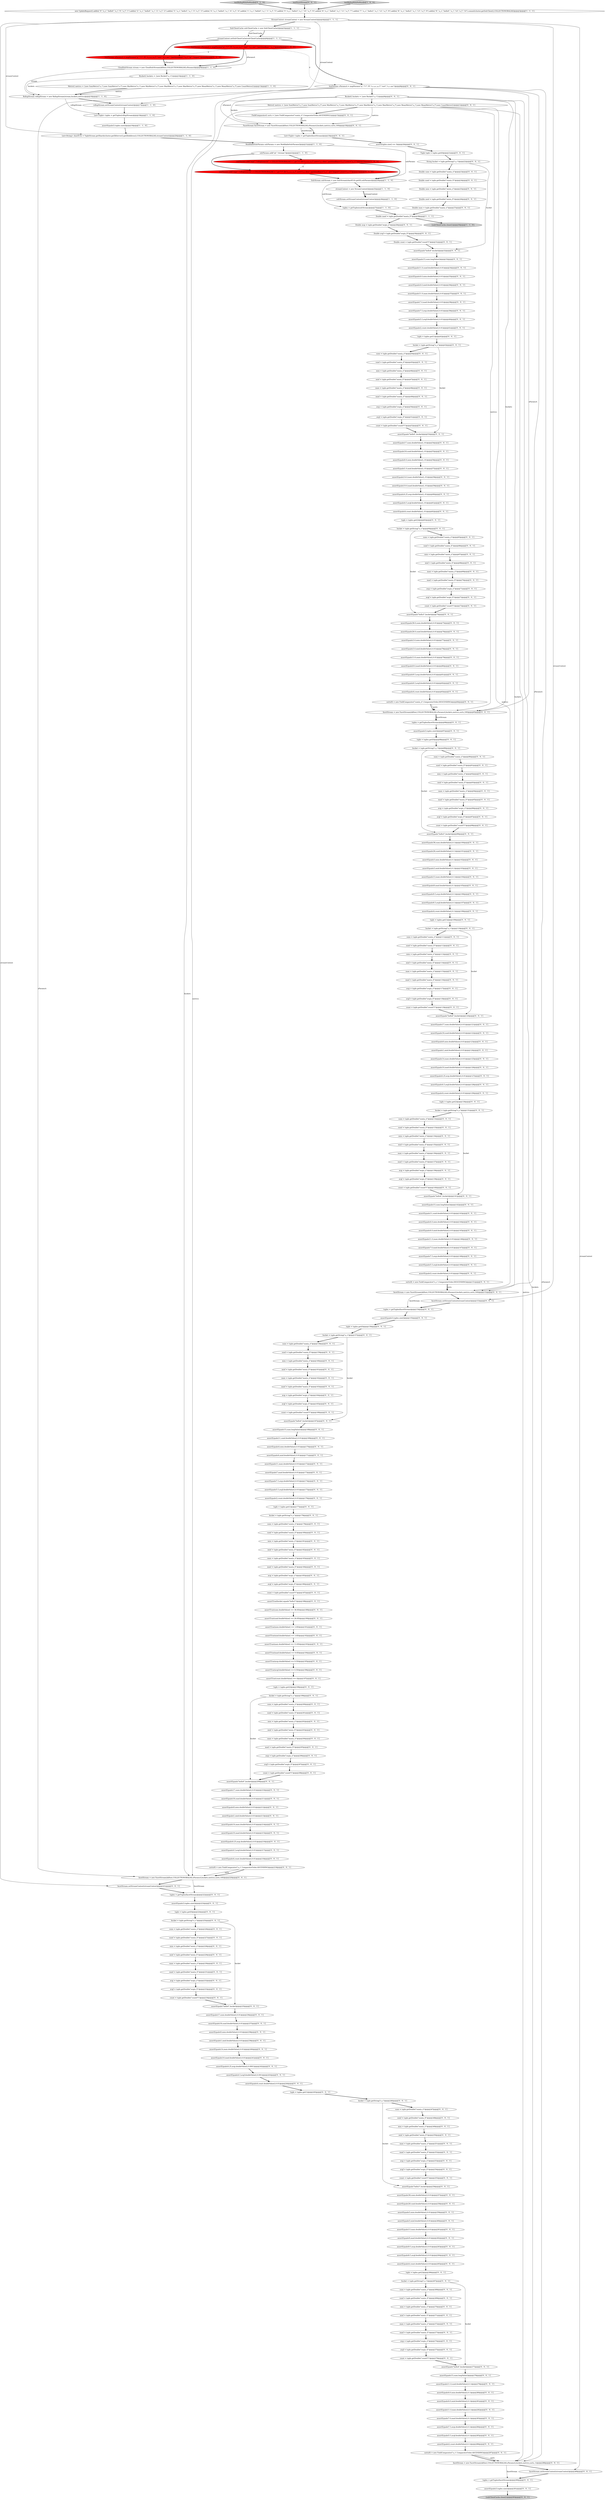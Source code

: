 digraph {
283 [style = filled, label = "maxf = tuple.getDouble(\"max(a_f)\")@@@231@@@['0', '0', '1']", fillcolor = white, shape = ellipse image = "AAA0AAABBB3BBB"];
133 [style = filled, label = "assertEquals(17,sumi.doubleValue(),0.01)@@@236@@@['0', '0', '1']", fillcolor = white, shape = ellipse image = "AAA0AAABBB3BBB"];
119 [style = filled, label = "Double sumi = tuple.getDouble(\"sum(a_i)\")@@@23@@@['0', '0', '1']", fillcolor = white, shape = ellipse image = "AAA0AAABBB3BBB"];
289 [style = filled, label = "assertEquals(\"hello4\",bucket)@@@32@@@['0', '0', '1']", fillcolor = white, shape = ellipse image = "AAA0AAABBB3BBB"];
55 [style = filled, label = "assertEquals(9.5,avgi.doubleValue(),0.01)@@@263@@@['0', '0', '1']", fillcolor = white, shape = ellipse image = "AAA0AAABBB3BBB"];
172 [style = filled, label = "maxi = tuple.getDouble(\"max(a_i)\")@@@272@@@['0', '0', '1']", fillcolor = white, shape = ellipse image = "AAA0AAABBB3BBB"];
230 [style = filled, label = "assertTrue(minf.doubleValue() == 3.0D)@@@192@@@['0', '0', '1']", fillcolor = white, shape = ellipse image = "AAA0AAABBB3BBB"];
263 [style = filled, label = "assertTrue(mini.doubleValue() == 3.0D)@@@191@@@['0', '0', '1']", fillcolor = white, shape = ellipse image = "AAA0AAABBB3BBB"];
44 [style = filled, label = "assertEquals(17,sumi.doubleValue(),.01)@@@54@@@['0', '0', '1']", fillcolor = white, shape = ellipse image = "AAA0AAABBB3BBB"];
137 [style = filled, label = "Bucket(( buckets = {new Bucket(\"a_s\")}@@@9@@@['0', '0', '1']", fillcolor = white, shape = ellipse image = "AAA0AAABBB3BBB"];
140 [style = filled, label = "assertEquals(4,count.doubleValue(),0.01)@@@218@@@['0', '0', '1']", fillcolor = white, shape = ellipse image = "AAA0AAABBB3BBB"];
178 [style = filled, label = "mini = tuple.getDouble(\"min(a_i)\")@@@67@@@['0', '0', '1']", fillcolor = white, shape = ellipse image = "AAA0AAABBB3BBB"];
135 [style = filled, label = "assertEquals(9.0,maxf.doubleValue(),0.01)@@@80@@@['0', '0', '1']", fillcolor = white, shape = ellipse image = "AAA0AAABBB3BBB"];
242 [style = filled, label = "count = tuple.getDouble(\"count(*)\")@@@98@@@['0', '0', '1']", fillcolor = white, shape = ellipse image = "AAA0AAABBB3BBB"];
86 [style = filled, label = "assertEquals(3,minf.doubleValue(),0.01)@@@260@@@['0', '0', '1']", fillcolor = white, shape = ellipse image = "AAA0AAABBB3BBB"];
194 [style = filled, label = "assertEquals(4.25,avgi.doubleValue(),0.01)@@@127@@@['0', '0', '1']", fillcolor = white, shape = ellipse image = "AAA0AAABBB3BBB"];
118 [style = filled, label = "assertEquals(\"hello4\",bucket)@@@277@@@['0', '0', '1']", fillcolor = white, shape = ellipse image = "AAA0AAABBB3BBB"];
215 [style = filled, label = "avgf = tuple.getDouble(\"avg(a_f)\")@@@254@@@['0', '0', '1']", fillcolor = white, shape = ellipse image = "AAA0AAABBB3BBB"];
167 [style = filled, label = "assertEquals(4.25,avgi.doubleValue(),0.01)@@@216@@@['0', '0', '1']", fillcolor = white, shape = ellipse image = "AAA0AAABBB3BBB"];
271 [style = filled, label = "maxf = tuple.getDouble(\"max(a_f)\")@@@184@@@['0', '0', '1']", fillcolor = white, shape = ellipse image = "AAA0AAABBB3BBB"];
282 [style = filled, label = "mini = tuple.getDouble(\"min(a_i)\")@@@202@@@['0', '0', '1']", fillcolor = white, shape = ellipse image = "AAA0AAABBB3BBB"];
295 [style = filled, label = "assertEquals(\"hello3\",bucket)@@@99@@@['0', '0', '1']", fillcolor = white, shape = ellipse image = "AAA0AAABBB3BBB"];
207 [style = filled, label = "tuple = tuples.get(1)@@@245@@@['0', '0', '1']", fillcolor = white, shape = ellipse image = "AAA0AAABBB3BBB"];
264 [style = filled, label = "sumi = tuple.getDouble(\"sum(a_i)\")@@@200@@@['0', '0', '1']", fillcolor = white, shape = ellipse image = "AAA0AAABBB3BBB"];
159 [style = filled, label = "assertEquals(3,tuples.size())@@@291@@@['0', '0', '1']", fillcolor = white, shape = ellipse image = "AAA0AAABBB3BBB"];
190 [style = filled, label = "facetStream.setStreamContext(streamContext)@@@153@@@['0', '0', '1']", fillcolor = white, shape = ellipse image = "AAA0AAABBB3BBB"];
102 [style = filled, label = "assertEquals(4.25,avgi.doubleValue(),0.0001)@@@242@@@['0', '0', '1']", fillcolor = white, shape = ellipse image = "AAA0AAABBB3BBB"];
192 [style = filled, label = "sumi = tuple.getDouble(\"sum(a_i)\")@@@65@@@['0', '0', '1']", fillcolor = white, shape = ellipse image = "AAA0AAABBB3BBB"];
11 [style = filled, label = "solrParams.add(\"qt\",\"/stream\")@@@22@@@['1', '1', '0']", fillcolor = white, shape = ellipse image = "AAA0AAABBB1BBB"];
240 [style = filled, label = "sumi = tuple.getDouble(\"sum(a_i)\")@@@44@@@['0', '0', '1']", fillcolor = white, shape = ellipse image = "AAA0AAABBB3BBB"];
80 [style = filled, label = "mini = tuple.getDouble(\"min(a_i)\")@@@113@@@['0', '0', '1']", fillcolor = white, shape = ellipse image = "AAA0AAABBB3BBB"];
124 [style = filled, label = "assertEquals(3,tuples.size())@@@155@@@['0', '0', '1']", fillcolor = white, shape = ellipse image = "AAA0AAABBB3BBB"];
101 [style = filled, label = "assertEquals(4.5,avgf.doubleValue(),.01)@@@61@@@['0', '0', '1']", fillcolor = white, shape = ellipse image = "AAA0AAABBB3BBB"];
127 [style = filled, label = "assertEquals(4.0,minf.doubleValue(),0.01)@@@36@@@['0', '0', '1']", fillcolor = white, shape = ellipse image = "AAA0AAABBB3BBB"];
231 [style = filled, label = "maxi = tuple.getDouble(\"max(a_i)\")@@@69@@@['0', '0', '1']", fillcolor = white, shape = ellipse image = "AAA0AAABBB3BBB"];
13 [style = filled, label = "RollupStream rollupStream = new RollupStream(stream,buckets,metrics)@@@16@@@['1', '1', '0']", fillcolor = white, shape = ellipse image = "AAA0AAABBB1BBB"];
32 [style = filled, label = "assertEquals(4,count.doubleValue(),0.01)@@@244@@@['0', '0', '1']", fillcolor = white, shape = ellipse image = "AAA0AAABBB3BBB"];
84 [style = filled, label = "assertEquals(4.0,minf.doubleValue(),0.1)@@@281@@@['0', '0', '1']", fillcolor = white, shape = ellipse image = "AAA0AAABBB3BBB"];
237 [style = filled, label = "count = tuple.getDouble(\"count(*)\")@@@73@@@['0', '0', '1']", fillcolor = white, shape = ellipse image = "AAA0AAABBB3BBB"];
16 [style = filled, label = "new UpdateRequest().add(id,\"0\",\"a_s\",\"hello0\",\"a_i\",\"0\",\"a_f\",\"1\").add(id,\"2\",\"a_s\",\"hello0\",\"a_i\",\"2\",\"a_f\",\"2\").add(id,\"3\",\"a_s\",\"hello3\",\"a_i\",\"3\",\"a_f\",\"3\").add(id,\"4\",\"a_s\",\"hello4\",\"a_i\",\"4\",\"a_f\",\"4\").add(id,\"1\",\"a_s\",\"hello0\",\"a_i\",\"1\",\"a_f\",\"5\").add(id,\"5\",\"a_s\",\"hello3\",\"a_i\",\"10\",\"a_f\",\"6\").add(id,\"6\",\"a_s\",\"hello4\",\"a_i\",\"11\",\"a_f\",\"7\").add(id,\"7\",\"a_s\",\"hello3\",\"a_i\",\"12\",\"a_f\",\"8\").add(id,\"8\",\"a_s\",\"hello3\",\"a_i\",\"13\",\"a_f\",\"9\").add(id,\"9\",\"a_s\",\"hello0\",\"a_i\",\"14\",\"a_f\",\"10\").commit(cluster.getSolrClient(),COLLECTIONORALIAS)@@@3@@@['1', '1', '1']", fillcolor = white, shape = ellipse image = "AAA0AAABBB1BBB"];
141 [style = filled, label = "assertEquals(14,maxi.doubleValue(),0.01)@@@240@@@['0', '0', '1']", fillcolor = white, shape = ellipse image = "AAA0AAABBB3BBB"];
206 [style = filled, label = "tuple = tuples.get(2)@@@63@@@['0', '0', '1']", fillcolor = white, shape = ellipse image = "AAA0AAABBB3BBB"];
234 [style = filled, label = "assertEquals(17,sumi.doubleValue(),0.01)@@@121@@@['0', '0', '1']", fillcolor = white, shape = ellipse image = "AAA0AAABBB3BBB"];
273 [style = filled, label = "assertEquals(1.0,minf.doubleValue(),.01)@@@57@@@['0', '0', '1']", fillcolor = white, shape = ellipse image = "AAA0AAABBB3BBB"];
299 [style = filled, label = "assertEquals(11.0,sumf.doubleValue(),0.01)@@@34@@@['0', '0', '1']", fillcolor = white, shape = ellipse image = "AAA0AAABBB3BBB"];
38 [style = filled, label = "avgi = tuple.getDouble(\"avg(a_i)\")@@@138@@@['0', '0', '1']", fillcolor = white, shape = ellipse image = "AAA0AAABBB3BBB"];
156 [style = filled, label = "assertEquals(4.5,avgf.doubleValue(),0.001)@@@243@@@['0', '0', '1']", fillcolor = white, shape = ellipse image = "AAA0AAABBB3BBB"];
219 [style = filled, label = "bucket = tuple.getString(\"a_s\")@@@131@@@['0', '0', '1']", fillcolor = white, shape = ellipse image = "AAA0AAABBB3BBB"];
201 [style = filled, label = "sumf = tuple.getDouble(\"sum(a_f)\")@@@133@@@['0', '0', '1']", fillcolor = white, shape = ellipse image = "AAA0AAABBB3BBB"];
191 [style = filled, label = "tuple = tuples.get(1)@@@177@@@['0', '0', '1']", fillcolor = white, shape = ellipse image = "AAA0AAABBB3BBB"];
200 [style = filled, label = "maxf = tuple.getDouble(\"max(a_f)\")@@@273@@@['0', '0', '1']", fillcolor = white, shape = ellipse image = "AAA0AAABBB3BBB"];
274 [style = filled, label = "sumi = tuple.getDouble(\"sum(a_i)\")@@@226@@@['0', '0', '1']", fillcolor = white, shape = ellipse image = "AAA0AAABBB3BBB"];
293 [style = filled, label = "facetStream = new FacetStream(zkHost,COLLECTIONORALIAS,sParamsA,buckets,metrics,sorts,-1)@@@288@@@['0', '0', '1']", fillcolor = white, shape = ellipse image = "AAA0AAABBB3BBB"];
72 [style = filled, label = "avgf = tuple.getDouble(\"avg(a_f)\")@@@165@@@['0', '0', '1']", fillcolor = white, shape = ellipse image = "AAA0AAABBB3BBB"];
144 [style = filled, label = "assertEquals(38,sumi.doubleValue(),0.01)@@@257@@@['0', '0', '1']", fillcolor = white, shape = ellipse image = "AAA0AAABBB3BBB"];
148 [style = filled, label = "assertEquals(4,mini.doubleValue(),0.01)@@@170@@@['0', '0', '1']", fillcolor = white, shape = ellipse image = "AAA0AAABBB3BBB"];
193 [style = filled, label = "mini = tuple.getDouble(\"min(a_i)\")@@@134@@@['0', '0', '1']", fillcolor = white, shape = ellipse image = "AAA0AAABBB3BBB"];
173 [style = filled, label = "assertEquals(11.0,maxi.doubleValue(),0.01)@@@37@@@['0', '0', '1']", fillcolor = white, shape = ellipse image = "AAA0AAABBB3BBB"];
64 [style = filled, label = "facetStream = new FacetStream(zkHost,COLLECTIONORALIAS,sParamsA,buckets,metrics,sorts,100)@@@152@@@['0', '0', '1']", fillcolor = white, shape = ellipse image = "AAA0AAABBB3BBB"];
85 [style = filled, label = "assertEquals(14,maxi.doubleValue(),0.01)@@@125@@@['0', '0', '1']", fillcolor = white, shape = ellipse image = "AAA0AAABBB3BBB"];
49 [style = filled, label = "Metric(( metrics = {new SumMetric(\"a_i\"),new SumMetric(\"a_f\"),new MinMetric(\"a_i\"),new MinMetric(\"a_f\"),new MaxMetric(\"a_i\"),new MaxMetric(\"a_f\"),new MeanMetric(\"a_i\"),new MeanMetric(\"a_f\"),new CountMetric()}@@@12@@@['0', '0', '1']", fillcolor = white, shape = ellipse image = "AAA0AAABBB3BBB"];
63 [style = filled, label = "assertEquals(15,sumi.longValue())@@@33@@@['0', '0', '1']", fillcolor = white, shape = ellipse image = "AAA0AAABBB3BBB"];
132 [style = filled, label = "assertEquals(4.5,avgf.doubleValue(),0.01)@@@217@@@['0', '0', '1']", fillcolor = white, shape = ellipse image = "AAA0AAABBB3BBB"];
170 [style = filled, label = "assertEquals(\"hello4\",bucket)@@@141@@@['0', '0', '1']", fillcolor = white, shape = ellipse image = "AAA0AAABBB3BBB"];
214 [style = filled, label = "assertEquals(9.5,avgi.doubleValue(),0.01)@@@81@@@['0', '0', '1']", fillcolor = white, shape = ellipse image = "AAA0AAABBB3BBB"];
45 [style = filled, label = "assertEquals(7.5,avgi.doubleValue(),0.01)@@@174@@@['0', '0', '1']", fillcolor = white, shape = ellipse image = "AAA0AAABBB3BBB"];
262 [style = filled, label = "tuple = tuples.get(0)@@@156@@@['0', '0', '1']", fillcolor = white, shape = ellipse image = "AAA0AAABBB3BBB"];
239 [style = filled, label = "sumf = tuple.getDouble(\"sum(a_f)\")@@@66@@@['0', '0', '1']", fillcolor = white, shape = ellipse image = "AAA0AAABBB3BBB"];
188 [style = filled, label = "assertEquals(4,count.doubleValue(),0.01)@@@129@@@['0', '0', '1']", fillcolor = white, shape = ellipse image = "AAA0AAABBB3BBB"];
294 [style = filled, label = "avgf = tuple.getDouble(\"avg(a_f)\")@@@97@@@['0', '0', '1']", fillcolor = white, shape = ellipse image = "AAA0AAABBB3BBB"];
155 [style = filled, label = "bucket = tuple.getString(\"a_s\")@@@110@@@['0', '0', '1']", fillcolor = white, shape = ellipse image = "AAA0AAABBB3BBB"];
209 [style = filled, label = "assertEquals(5.5,avgf.doubleValue(),0.1)@@@285@@@['0', '0', '1']", fillcolor = white, shape = ellipse image = "AAA0AAABBB3BBB"];
60 [style = filled, label = "assertEquals(10,maxf.doubleValue(),0.01)@@@126@@@['0', '0', '1']", fillcolor = white, shape = ellipse image = "AAA0AAABBB3BBB"];
25 [style = filled, label = "testRollupWithNoParallel['0', '1', '0']", fillcolor = lightgray, shape = diamond image = "AAA0AAABBB2BBB"];
111 [style = filled, label = "assertEquals(3.0,mini.doubleValue(),0.01)@@@77@@@['0', '0', '1']", fillcolor = white, shape = ellipse image = "AAA0AAABBB3BBB"];
116 [style = filled, label = "facetStream = new FacetStream(zkHost,COLLECTIONORALIAS,sParamsA,buckets,metrics,sorts,100)@@@85@@@['0', '0', '1']", fillcolor = white, shape = ellipse image = "AAA0AAABBB3BBB"];
256 [style = filled, label = "minf = tuple.getDouble(\"min(a_f)\")@@@229@@@['0', '0', '1']", fillcolor = white, shape = ellipse image = "AAA0AAABBB3BBB"];
28 [style = filled, label = "minf = tuple.getDouble(\"min(a_f)\")@@@203@@@['0', '0', '1']", fillcolor = white, shape = ellipse image = "AAA0AAABBB3BBB"];
158 [style = filled, label = "tuple = tuples.get(1)@@@109@@@['0', '0', '1']", fillcolor = white, shape = ellipse image = "AAA0AAABBB3BBB"];
109 [style = filled, label = "mini = tuple.getDouble(\"min(a_i)\")@@@160@@@['0', '0', '1']", fillcolor = white, shape = ellipse image = "AAA0AAABBB3BBB"];
107 [style = filled, label = "assertEquals(26.0,sumf.doubleValue(),0.01)@@@76@@@['0', '0', '1']", fillcolor = white, shape = ellipse image = "AAA0AAABBB3BBB"];
151 [style = filled, label = "assertEquals(17,sumi.doubleValue(),0.01)@@@210@@@['0', '0', '1']", fillcolor = white, shape = ellipse image = "AAA0AAABBB3BBB"];
24 [style = filled, label = "solrParams.add(\"expr\",\"rollup(search(\" + COLLECTIONORALIAS + \",q=\"*:*\",fl=\"a_s,a_i,a_f\",sort=\"a_s desc\",partitionKeys=\"a_s\", qt=\"/export\"),over=\"a_s\")\")@@@23@@@['0', '1', '0']", fillcolor = red, shape = ellipse image = "AAA1AAABBB2BBB"];
184 [style = filled, label = "sumf = tuple.getDouble(\"sum(a_f)\")@@@91@@@['0', '0', '1']", fillcolor = white, shape = ellipse image = "AAA0AAABBB3BBB"];
249 [style = filled, label = "maxf = tuple.getDouble(\"max(a_f)\")@@@205@@@['0', '0', '1']", fillcolor = white, shape = ellipse image = "AAA0AAABBB3BBB"];
136 [style = filled, label = "mini = tuple.getDouble(\"min(a_i)\")@@@92@@@['0', '0', '1']", fillcolor = white, shape = ellipse image = "AAA0AAABBB3BBB"];
218 [style = filled, label = "bucket = tuple.getString(\"a_s\")@@@64@@@['0', '0', '1']", fillcolor = white, shape = ellipse image = "AAA0AAABBB3BBB"];
15 [style = filled, label = "List<Tuple> tuples = getTuples(rollupStream)@@@18@@@['1', '1', '0']", fillcolor = white, shape = ellipse image = "AAA0AAABBB1BBB"];
202 [style = filled, label = "sumf = tuple.getDouble(\"sum(a_f)\")@@@45@@@['0', '0', '1']", fillcolor = white, shape = ellipse image = "AAA0AAABBB3BBB"];
139 [style = filled, label = "mini = tuple.getDouble(\"min(a_i)\")@@@181@@@['0', '0', '1']", fillcolor = white, shape = ellipse image = "AAA0AAABBB3BBB"];
130 [style = filled, label = "assertEquals(\"hello0\",bucket)@@@235@@@['0', '0', '1']", fillcolor = white, shape = ellipse image = "AAA0AAABBB3BBB"];
131 [style = filled, label = "maxi = tuple.getDouble(\"max(a_i)\")@@@136@@@['0', '0', '1']", fillcolor = white, shape = ellipse image = "AAA0AAABBB3BBB"];
245 [style = filled, label = "assertEquals(\"hello0\",bucket)@@@209@@@['0', '0', '1']", fillcolor = white, shape = ellipse image = "AAA0AAABBB3BBB"];
29 [style = filled, label = "assertEquals(18,sumf.doubleValue(),0.01)@@@237@@@['0', '0', '1']", fillcolor = white, shape = ellipse image = "AAA0AAABBB3BBB"];
88 [style = filled, label = "assertEquals(13,maxi.doubleValue(),0.01)@@@261@@@['0', '0', '1']", fillcolor = white, shape = ellipse image = "AAA0AAABBB3BBB"];
51 [style = filled, label = "{solrClientCache.close()}@@@293@@@['0', '0', '1']", fillcolor = lightgray, shape = ellipse image = "AAA0AAABBB3BBB"];
68 [style = filled, label = "assertEquals(\"hello3\",bucket)@@@256@@@['0', '0', '1']", fillcolor = white, shape = ellipse image = "AAA0AAABBB3BBB"];
252 [style = filled, label = "assertEquals(18,sumf.doubleValue(),0.01)@@@211@@@['0', '0', '1']", fillcolor = white, shape = ellipse image = "AAA0AAABBB3BBB"];
241 [style = filled, label = "assertEquals(0.0,mini.doubleValue(),.01)@@@56@@@['0', '0', '1']", fillcolor = white, shape = ellipse image = "AAA0AAABBB3BBB"];
129 [style = filled, label = "avgf = tuple.getDouble(\"avg(a_f)\")@@@51@@@['0', '0', '1']", fillcolor = white, shape = ellipse image = "AAA0AAABBB3BBB"];
122 [style = filled, label = "SolrParams sParamsA = mapParams(\"q\",\"*:*\",\"fl\",\"a_s,a_i,a_f\",\"sort\",\"a_s asc\")@@@8@@@['0', '0', '1']", fillcolor = white, shape = ellipse image = "AAA0AAABBB3BBB"];
27 [style = filled, label = "assertEquals(3,minf.doubleValue(),0.1)@@@103@@@['0', '0', '1']", fillcolor = white, shape = ellipse image = "AAA0AAABBB3BBB"];
20 [style = filled, label = "Metric(( metrics = {new SumMetric(\"a_i\"),new SumMetric(\"a_f\"),new MinMetric(\"a_i\"),new MinMetric(\"a_f\"),new MaxMetric(\"a_i\"),new MaxMetric(\"a_f\"),new MeanMetric(\"a_i\"),new MeanMetric(\"a_f\"),new CountMetric()}@@@13@@@['1', '1', '0']", fillcolor = white, shape = ellipse image = "AAA0AAABBB1BBB"];
224 [style = filled, label = "maxi = tuple.getDouble(\"max(a_i)\")@@@115@@@['0', '0', '1']", fillcolor = white, shape = ellipse image = "AAA0AAABBB3BBB"];
53 [style = filled, label = "assertEquals(3,tuples.size())@@@223@@@['0', '0', '1']", fillcolor = white, shape = ellipse image = "AAA0AAABBB3BBB"];
146 [style = filled, label = "avgi = tuple.getDouble(\"avg(a_i)\")@@@96@@@['0', '0', '1']", fillcolor = white, shape = ellipse image = "AAA0AAABBB3BBB"];
121 [style = filled, label = "assertEquals(0,mini.doubleValue(),0.01)@@@123@@@['0', '0', '1']", fillcolor = white, shape = ellipse image = "AAA0AAABBB3BBB"];
272 [style = filled, label = "tuple = tuples.get(2)@@@130@@@['0', '0', '1']", fillcolor = white, shape = ellipse image = "AAA0AAABBB3BBB"];
180 [style = filled, label = "sorts(0( = new FieldComparator(\"sum(a_i)\",ComparatorOrder.DESCENDING)@@@84@@@['0', '0', '1']", fillcolor = white, shape = ellipse image = "AAA0AAABBB3BBB"];
163 [style = filled, label = "facetStream.setStreamContext(streamContext)@@@221@@@['0', '0', '1']", fillcolor = white, shape = ellipse image = "AAA0AAABBB3BBB"];
246 [style = filled, label = "assertEquals(7.5,avgi.doubleValue(),0.01)@@@39@@@['0', '0', '1']", fillcolor = white, shape = ellipse image = "AAA0AAABBB3BBB"];
93 [style = filled, label = "avgi = tuple.getDouble(\"avg(a_i)\")@@@164@@@['0', '0', '1']", fillcolor = white, shape = ellipse image = "AAA0AAABBB3BBB"];
82 [style = filled, label = "tuple = tuples.get(0)@@@224@@@['0', '0', '1']", fillcolor = white, shape = ellipse image = "AAA0AAABBB3BBB"];
98 [style = filled, label = "assertEquals(\"hello0\",bucket)@@@53@@@['0', '0', '1']", fillcolor = white, shape = ellipse image = "AAA0AAABBB3BBB"];
265 [style = filled, label = "sumf = tuple.getDouble(\"sum(a_f)\")@@@201@@@['0', '0', '1']", fillcolor = white, shape = ellipse image = "AAA0AAABBB3BBB"];
216 [style = filled, label = "assertTrue(sumf.doubleValue() == 26.0D)@@@190@@@['0', '0', '1']", fillcolor = white, shape = ellipse image = "AAA0AAABBB3BBB"];
104 [style = filled, label = "avgi = tuple.getDouble(\"avg(a_i)\")@@@206@@@['0', '0', '1']", fillcolor = white, shape = ellipse image = "AAA0AAABBB3BBB"];
185 [style = filled, label = "assertEquals(11,sumf.doubleValue(),0.01)@@@143@@@['0', '0', '1']", fillcolor = white, shape = ellipse image = "AAA0AAABBB3BBB"];
204 [style = filled, label = "count = tuple.getDouble(\"count(*)\")@@@166@@@['0', '0', '1']", fillcolor = white, shape = ellipse image = "AAA0AAABBB3BBB"];
52 [style = filled, label = "assertEquals(7,maxf.doubleValue(),0.01)@@@173@@@['0', '0', '1']", fillcolor = white, shape = ellipse image = "AAA0AAABBB3BBB"];
154 [style = filled, label = "assertEquals(11.0,maxi.doubleValue(),0.1)@@@282@@@['0', '0', '1']", fillcolor = white, shape = ellipse image = "AAA0AAABBB3BBB"];
162 [style = filled, label = "assertEquals(\"hello3\",bucket)@@@74@@@['0', '0', '1']", fillcolor = white, shape = ellipse image = "AAA0AAABBB3BBB"];
255 [style = filled, label = "minf = tuple.getDouble(\"min(a_f)\")@@@161@@@['0', '0', '1']", fillcolor = white, shape = ellipse image = "AAA0AAABBB3BBB"];
291 [style = filled, label = "assertEquals(10,maxf.doubleValue(),0.01)@@@241@@@['0', '0', '1']", fillcolor = white, shape = ellipse image = "AAA0AAABBB3BBB"];
26 [style = filled, label = "assert(tuples.size() == 3)@@@20@@@['0', '0', '1']", fillcolor = white, shape = ellipse image = "AAA0AAABBB3BBB"];
208 [style = filled, label = "assertEquals(18,sumf.doubleValue(),0.01)@@@122@@@['0', '0', '1']", fillcolor = white, shape = ellipse image = "AAA0AAABBB3BBB"];
171 [style = filled, label = "sorts(0( = new FieldComparator(\"a_s\",ComparatorOrder.DESCENDING)@@@151@@@['0', '0', '1']", fillcolor = white, shape = ellipse image = "AAA0AAABBB3BBB"];
288 [style = filled, label = "avgf = tuple.getDouble(\"avg(a_f)\")@@@275@@@['0', '0', '1']", fillcolor = white, shape = ellipse image = "AAA0AAABBB3BBB"];
65 [style = filled, label = "String bucket = tuple.getString(\"a_s\")@@@22@@@['0', '0', '1']", fillcolor = white, shape = ellipse image = "AAA0AAABBB3BBB"];
71 [style = filled, label = "sorts(0( = new FieldComparator(\"a_s\",ComparatorOrder.ASCENDING)@@@287@@@['0', '0', '1']", fillcolor = white, shape = ellipse image = "AAA0AAABBB3BBB"];
258 [style = filled, label = "assertTrue(maxf.doubleValue() == 9.0D)@@@194@@@['0', '0', '1']", fillcolor = white, shape = ellipse image = "AAA0AAABBB3BBB"];
61 [style = filled, label = "assertEquals(\"hello0\",bucket)@@@120@@@['0', '0', '1']", fillcolor = white, shape = ellipse image = "AAA0AAABBB3BBB"];
125 [style = filled, label = "assertTrue(sumi.doubleValue() == 38.0D)@@@189@@@['0', '0', '1']", fillcolor = white, shape = ellipse image = "AAA0AAABBB3BBB"];
169 [style = filled, label = "bucket = tuple.getString(\"a_s\")@@@43@@@['0', '0', '1']", fillcolor = white, shape = ellipse image = "AAA0AAABBB3BBB"];
304 [style = filled, label = "sumi = tuple.getDouble(\"sum(a_i)\")@@@247@@@['0', '0', '1']", fillcolor = white, shape = ellipse image = "AAA0AAABBB3BBB"];
14 [style = filled, label = "CloudSolrStream stream = new CloudSolrStream(zkHost,COLLECTIONORALIAS,sParamsA)@@@9@@@['1', '1', '0']", fillcolor = white, shape = ellipse image = "AAA0AAABBB1BBB"];
248 [style = filled, label = "assertEquals(4.0,mini.doubleValue(),0.01)@@@144@@@['0', '0', '1']", fillcolor = white, shape = ellipse image = "AAA0AAABBB3BBB"];
205 [style = filled, label = "sumi = tuple.getDouble(\"sum(a_i)\")@@@268@@@['0', '0', '1']", fillcolor = white, shape = ellipse image = "AAA0AAABBB3BBB"];
19 [style = filled, label = "Bucket(( buckets = {new Bucket(\"a_s\")}@@@10@@@['1', '1', '0']", fillcolor = white, shape = ellipse image = "AAA0AAABBB1BBB"];
83 [style = filled, label = "avgf = tuple.getDouble(\"avg(a_f)\")@@@233@@@['0', '0', '1']", fillcolor = white, shape = ellipse image = "AAA0AAABBB3BBB"];
69 [style = filled, label = "tuples = getTuples(facetStream)@@@86@@@['0', '0', '1']", fillcolor = white, shape = ellipse image = "AAA0AAABBB3BBB"];
221 [style = filled, label = "sumf = tuple.getDouble(\"sum(a_f)\")@@@180@@@['0', '0', '1']", fillcolor = white, shape = ellipse image = "AAA0AAABBB3BBB"];
243 [style = filled, label = "List<Tuple> tuples = getTuples(facetStream)@@@19@@@['0', '0', '1']", fillcolor = white, shape = ellipse image = "AAA0AAABBB3BBB"];
213 [style = filled, label = "Double avgf = tuple.getDouble(\"avg(a_f)\")@@@30@@@['0', '0', '1']", fillcolor = white, shape = ellipse image = "AAA0AAABBB3BBB"];
176 [style = filled, label = "sumi = tuple.getDouble(\"sum(a_i)\")@@@158@@@['0', '0', '1']", fillcolor = white, shape = ellipse image = "AAA0AAABBB3BBB"];
56 [style = filled, label = "tuple = tuples.get(2)@@@266@@@['0', '0', '1']", fillcolor = white, shape = ellipse image = "AAA0AAABBB3BBB"];
147 [style = filled, label = "avgf = tuple.getDouble(\"avg(a_f)\")@@@186@@@['0', '0', '1']", fillcolor = white, shape = ellipse image = "AAA0AAABBB3BBB"];
212 [style = filled, label = "tuple = tuples.get(2)@@@198@@@['0', '0', '1']", fillcolor = white, shape = ellipse image = "AAA0AAABBB3BBB"];
280 [style = filled, label = "assertEquals(10,maxf.doubleValue(),0.01)@@@215@@@['0', '0', '1']", fillcolor = white, shape = ellipse image = "AAA0AAABBB3BBB"];
30 [style = filled, label = "assertEquals(26,sumf.doubleValue(),0.01)@@@258@@@['0', '0', '1']", fillcolor = white, shape = ellipse image = "AAA0AAABBB3BBB"];
47 [style = filled, label = "assertEquals(14,maxi.doubleValue(),0.01)@@@214@@@['0', '0', '1']", fillcolor = white, shape = ellipse image = "AAA0AAABBB3BBB"];
168 [style = filled, label = "assertEquals(5.5,avgf.doubleValue(),0.01)@@@175@@@['0', '0', '1']", fillcolor = white, shape = ellipse image = "AAA0AAABBB3BBB"];
261 [style = filled, label = "avgf = tuple.getDouble(\"avg(a_f)\")@@@139@@@['0', '0', '1']", fillcolor = white, shape = ellipse image = "AAA0AAABBB3BBB"];
134 [style = filled, label = "assertEquals(3.0,minf.doubleValue(),0.01)@@@78@@@['0', '0', '1']", fillcolor = white, shape = ellipse image = "AAA0AAABBB3BBB"];
284 [style = filled, label = "sumi = tuple.getDouble(\"sum(a_i)\")@@@132@@@['0', '0', '1']", fillcolor = white, shape = ellipse image = "AAA0AAABBB3BBB"];
91 [style = filled, label = "assertEquals(14.0,maxi.doubleValue(),.01)@@@58@@@['0', '0', '1']", fillcolor = white, shape = ellipse image = "AAA0AAABBB3BBB"];
108 [style = filled, label = "assertEquals(3,tuples.size())@@@87@@@['0', '0', '1']", fillcolor = white, shape = ellipse image = "AAA0AAABBB3BBB"];
17 [style = filled, label = "solrStream.setStreamContext(streamContext)@@@26@@@['1', '1', '0']", fillcolor = white, shape = ellipse image = "AAA0AAABBB1BBB"];
48 [style = filled, label = "count = tuple.getDouble(\"count(*)\")@@@52@@@['0', '0', '1']", fillcolor = white, shape = ellipse image = "AAA0AAABBB3BBB"];
232 [style = filled, label = "assertEquals(38.0,sumi.doubleValue(),0.01)@@@75@@@['0', '0', '1']", fillcolor = white, shape = ellipse image = "AAA0AAABBB3BBB"];
99 [style = filled, label = "sumi = tuple.getDouble(\"sum(a_i)\")@@@111@@@['0', '0', '1']", fillcolor = white, shape = ellipse image = "AAA0AAABBB3BBB"];
78 [style = filled, label = "assertEquals(11.0,maxi.doubleValue(),0.01)@@@146@@@['0', '0', '1']", fillcolor = white, shape = ellipse image = "AAA0AAABBB3BBB"];
198 [style = filled, label = "count = tuple.getDouble(\"count(*)\")@@@187@@@['0', '0', '1']", fillcolor = white, shape = ellipse image = "AAA0AAABBB3BBB"];
40 [style = filled, label = "maxi = tuple.getDouble(\"max(a_i)\")@@@48@@@['0', '0', '1']", fillcolor = white, shape = ellipse image = "AAA0AAABBB3BBB"];
110 [style = filled, label = "count = tuple.getDouble(\"count(*)\")@@@234@@@['0', '0', '1']", fillcolor = white, shape = ellipse image = "AAA0AAABBB3BBB"];
70 [style = filled, label = "bucket = tuple.getString(\"a_s\")@@@199@@@['0', '0', '1']", fillcolor = white, shape = ellipse image = "AAA0AAABBB3BBB"];
117 [style = filled, label = "assertEquals(7.0,maxf.doubleValue(),0.01)@@@147@@@['0', '0', '1']", fillcolor = white, shape = ellipse image = "AAA0AAABBB3BBB"];
250 [style = filled, label = "FieldComparator(( sorts = {new FieldComparator(\"sum(a_i)\",ComparatorOrder.ASCENDING)}@@@15@@@['0', '0', '1']", fillcolor = white, shape = ellipse image = "AAA0AAABBB3BBB"];
4 [style = filled, label = "solrParams.add(\"expr\",\"rollup(search(\" + COLLECTIONORALIAS + \",q=\"*:*\",fl=\"a_s,a_i,a_f\",sort=\"a_s desc\",partitionKeys=\"a_s\"),over=\"a_s\")\")@@@23@@@['1', '0', '0']", fillcolor = red, shape = ellipse image = "AAA1AAABBB1BBB"];
270 [style = filled, label = "assertEquals(13.0,maxi.doubleValue(),0.01)@@@79@@@['0', '0', '1']", fillcolor = white, shape = ellipse image = "AAA0AAABBB3BBB"];
126 [style = filled, label = "assertEquals(7.5,avgi.doubleValue(),0.1)@@@284@@@['0', '0', '1']", fillcolor = white, shape = ellipse image = "AAA0AAABBB3BBB"];
5 [style = filled, label = "tuples = getTuples(solrStream)@@@27@@@['1', '1', '0']", fillcolor = white, shape = ellipse image = "AAA0AAABBB1BBB"];
36 [style = filled, label = "bucket = tuple.getString(\"a_s\")@@@246@@@['0', '0', '1']", fillcolor = white, shape = ellipse image = "AAA0AAABBB3BBB"];
195 [style = filled, label = "minf = tuple.getDouble(\"min(a_f)\")@@@271@@@['0', '0', '1']", fillcolor = white, shape = ellipse image = "AAA0AAABBB3BBB"];
203 [style = filled, label = "avgi = tuple.getDouble(\"avg(a_i)\")@@@71@@@['0', '0', '1']", fillcolor = white, shape = ellipse image = "AAA0AAABBB3BBB"];
89 [style = filled, label = "assertEquals(15,sumi.longValue())@@@278@@@['0', '0', '1']", fillcolor = white, shape = ellipse image = "AAA0AAABBB3BBB"];
120 [style = filled, label = "minf = tuple.getDouble(\"min(a_f)\")@@@68@@@['0', '0', '1']", fillcolor = white, shape = ellipse image = "AAA0AAABBB3BBB"];
217 [style = filled, label = "assertEquals(4,count.doubleValue(),0.01)@@@83@@@['0', '0', '1']", fillcolor = white, shape = ellipse image = "AAA0AAABBB3BBB"];
77 [style = filled, label = "maxf = tuple.getDouble(\"max(a_f)\")@@@137@@@['0', '0', '1']", fillcolor = white, shape = ellipse image = "AAA0AAABBB3BBB"];
142 [style = filled, label = "assertEquals(4.0,mini.doubleValue(),0.01)@@@35@@@['0', '0', '1']", fillcolor = white, shape = ellipse image = "AAA0AAABBB3BBB"];
115 [style = filled, label = "Double avgi = tuple.getDouble(\"avg(a_i)\")@@@29@@@['0', '0', '1']", fillcolor = white, shape = ellipse image = "AAA0AAABBB3BBB"];
9 [style = filled, label = "Double maxf = tuple.getDouble(\"max(a_f)\")@@@28@@@['1', '1', '1']", fillcolor = white, shape = ellipse image = "AAA0AAABBB1BBB"];
42 [style = filled, label = "assertTrue(bucket.equals(\"hello3\"))@@@188@@@['0', '0', '1']", fillcolor = white, shape = ellipse image = "AAA0AAABBB3BBB"];
57 [style = filled, label = "assertEquals(4.5,avgf.doubleValue(),0.01)@@@128@@@['0', '0', '1']", fillcolor = white, shape = ellipse image = "AAA0AAABBB3BBB"];
253 [style = filled, label = "mini = tuple.getDouble(\"min(a_i)\")@@@228@@@['0', '0', '1']", fillcolor = white, shape = ellipse image = "AAA0AAABBB3BBB"];
75 [style = filled, label = "sumi = tuple.getDouble(\"sum(a_i)\")@@@179@@@['0', '0', '1']", fillcolor = white, shape = ellipse image = "AAA0AAABBB3BBB"];
103 [style = filled, label = "sumf = tuple.getDouble(\"sum(a_f)\")@@@159@@@['0', '0', '1']", fillcolor = white, shape = ellipse image = "AAA0AAABBB3BBB"];
95 [style = filled, label = "assertEquals(18,sumf.doubleValue(),.01)@@@55@@@['0', '0', '1']", fillcolor = white, shape = ellipse image = "AAA0AAABBB3BBB"];
210 [style = filled, label = "assertEquals(10.0,maxf.doubleValue(),.01)@@@59@@@['0', '0', '1']", fillcolor = white, shape = ellipse image = "AAA0AAABBB3BBB"];
164 [style = filled, label = "assertEquals(15,sumi.longValue())@@@168@@@['0', '0', '1']", fillcolor = white, shape = ellipse image = "AAA0AAABBB3BBB"];
189 [style = filled, label = "minf = tuple.getDouble(\"min(a_f)\")@@@47@@@['0', '0', '1']", fillcolor = white, shape = ellipse image = "AAA0AAABBB3BBB"];
74 [style = filled, label = "maxi = tuple.getDouble(\"max(a_i)\")@@@183@@@['0', '0', '1']", fillcolor = white, shape = ellipse image = "AAA0AAABBB3BBB"];
166 [style = filled, label = "assertEquals(4,minf.doubleValue(),0.01)@@@171@@@['0', '0', '1']", fillcolor = white, shape = ellipse image = "AAA0AAABBB3BBB"];
290 [style = filled, label = "testFacetStream['0', '0', '1']", fillcolor = lightgray, shape = diamond image = "AAA0AAABBB3BBB"];
87 [style = filled, label = "sumf = tuple.getDouble(\"sum(a_f)\")@@@112@@@['0', '0', '1']", fillcolor = white, shape = ellipse image = "AAA0AAABBB3BBB"];
39 [style = filled, label = "maxi = tuple.getDouble(\"max(a_i)\")@@@230@@@['0', '0', '1']", fillcolor = white, shape = ellipse image = "AAA0AAABBB3BBB"];
100 [style = filled, label = "avgi = tuple.getDouble(\"avg(a_i)\")@@@274@@@['0', '0', '1']", fillcolor = white, shape = ellipse image = "AAA0AAABBB3BBB"];
113 [style = filled, label = "assertEquals(0,mini.doubleValue(),0.01)@@@238@@@['0', '0', '1']", fillcolor = white, shape = ellipse image = "AAA0AAABBB3BBB"];
90 [style = filled, label = "assertEquals(5.5,avgf.doubleValue(),0.01)@@@40@@@['0', '0', '1']", fillcolor = white, shape = ellipse image = "AAA0AAABBB3BBB"];
181 [style = filled, label = "assertEquals(2,count.doubleValue(),0.01)@@@150@@@['0', '0', '1']", fillcolor = white, shape = ellipse image = "AAA0AAABBB3BBB"];
153 [style = filled, label = "assertEquals(11,sumf.doubleValue(),0.01)@@@169@@@['0', '0', '1']", fillcolor = white, shape = ellipse image = "AAA0AAABBB3BBB"];
236 [style = filled, label = "mini = tuple.getDouble(\"min(a_i)\")@@@46@@@['0', '0', '1']", fillcolor = white, shape = ellipse image = "AAA0AAABBB3BBB"];
259 [style = filled, label = "assertEquals(7.0,maxf.doubleValue(),0.01)@@@38@@@['0', '0', '1']", fillcolor = white, shape = ellipse image = "AAA0AAABBB3BBB"];
279 [style = filled, label = "maxf = tuple.getDouble(\"max(a_f)\")@@@252@@@['0', '0', '1']", fillcolor = white, shape = ellipse image = "AAA0AAABBB3BBB"];
287 [style = filled, label = "maxi = tuple.getDouble(\"max(a_i)\")@@@251@@@['0', '0', '1']", fillcolor = white, shape = ellipse image = "AAA0AAABBB3BBB"];
292 [style = filled, label = "assertEquals(7.5,avgi.doubleValue(),0.01)@@@148@@@['0', '0', '1']", fillcolor = white, shape = ellipse image = "AAA0AAABBB3BBB"];
301 [style = filled, label = "assertEquals(15,sumi.longValue())@@@142@@@['0', '0', '1']", fillcolor = white, shape = ellipse image = "AAA0AAABBB3BBB"];
257 [style = filled, label = "assertEquals(26,sumf.doubleValue(),0.1)@@@101@@@['0', '0', '1']", fillcolor = white, shape = ellipse image = "AAA0AAABBB3BBB"];
179 [style = filled, label = "assertEquals(38,sumi.doubleValue(),0.1)@@@100@@@['0', '0', '1']", fillcolor = white, shape = ellipse image = "AAA0AAABBB3BBB"];
238 [style = filled, label = "tuples = getTuples(facetStream)@@@222@@@['0', '0', '1']", fillcolor = white, shape = ellipse image = "AAA0AAABBB3BBB"];
297 [style = filled, label = "sumf = tuple.getDouble(\"sum(a_f)\")@@@248@@@['0', '0', '1']", fillcolor = white, shape = ellipse image = "AAA0AAABBB3BBB"];
251 [style = filled, label = "assertEquals(4,count.doubleValue(),0.1)@@@108@@@['0', '0', '1']", fillcolor = white, shape = ellipse image = "AAA0AAABBB3BBB"];
41 [style = filled, label = "count = tuple.getDouble(\"count(*)\")@@@140@@@['0', '0', '1']", fillcolor = white, shape = ellipse image = "AAA0AAABBB3BBB"];
267 [style = filled, label = "maxi = tuple.getDouble(\"max(a_i)\")@@@94@@@['0', '0', '1']", fillcolor = white, shape = ellipse image = "AAA0AAABBB3BBB"];
2 [style = filled, label = "streamContext.setSolrClientCache(solrClientCache)@@@6@@@['1', '1', '1']", fillcolor = white, shape = ellipse image = "AAA0AAABBB1BBB"];
145 [style = filled, label = "Tuple tuple = tuples.get(0)@@@21@@@['0', '0', '1']", fillcolor = white, shape = ellipse image = "AAA0AAABBB3BBB"];
37 [style = filled, label = "Double mini = tuple.getDouble(\"min(a_i)\")@@@25@@@['0', '0', '1']", fillcolor = white, shape = ellipse image = "AAA0AAABBB3BBB"];
31 [style = filled, label = "bucket = tuple.getString(\"a_s\")@@@178@@@['0', '0', '1']", fillcolor = white, shape = ellipse image = "AAA0AAABBB3BBB"];
223 [style = filled, label = "assertEquals(1,minf.doubleValue(),0.01)@@@124@@@['0', '0', '1']", fillcolor = white, shape = ellipse image = "AAA0AAABBB3BBB"];
161 [style = filled, label = "assertEquals(11,maxi.doubleValue(),0.01)@@@172@@@['0', '0', '1']", fillcolor = white, shape = ellipse image = "AAA0AAABBB3BBB"];
3 [style = filled, label = "rollupStream.setStreamContext(streamContext)@@@17@@@['1', '1', '0']", fillcolor = white, shape = ellipse image = "AAA0AAABBB1BBB"];
286 [style = filled, label = "count = tuple.getDouble(\"count(*)\")@@@276@@@['0', '0', '1']", fillcolor = white, shape = ellipse image = "AAA0AAABBB3BBB"];
76 [style = filled, label = "sumf = tuple.getDouble(\"sum(a_f)\")@@@269@@@['0', '0', '1']", fillcolor = white, shape = ellipse image = "AAA0AAABBB3BBB"];
1 [style = filled, label = "StreamContext streamContext = new StreamContext()@@@4@@@['1', '1', '1']", fillcolor = white, shape = ellipse image = "AAA0AAABBB1BBB"];
260 [style = filled, label = "bucket = tuple.getString(\"a_s\")@@@225@@@['0', '0', '1']", fillcolor = white, shape = ellipse image = "AAA0AAABBB3BBB"];
138 [style = filled, label = "Double maxi = tuple.getDouble(\"max(a_i)\")@@@27@@@['0', '0', '1']", fillcolor = white, shape = ellipse image = "AAA0AAABBB3BBB"];
152 [style = filled, label = "assertEquals(1,minf.doubleValue(),0.01)@@@239@@@['0', '0', '1']", fillcolor = white, shape = ellipse image = "AAA0AAABBB3BBB"];
54 [style = filled, label = "avgf = tuple.getDouble(\"avg(a_f)\")@@@118@@@['0', '0', '1']", fillcolor = white, shape = ellipse image = "AAA0AAABBB3BBB"];
277 [style = filled, label = "tuple = tuples.get(1)@@@42@@@['0', '0', '1']", fillcolor = white, shape = ellipse image = "AAA0AAABBB3BBB"];
199 [style = filled, label = "assertEquals(4,count.doubleValue(),0.01)@@@265@@@['0', '0', '1']", fillcolor = white, shape = ellipse image = "AAA0AAABBB3BBB"];
105 [style = filled, label = "assertEquals(11.0,sumf.doubleValue(),0.1)@@@279@@@['0', '0', '1']", fillcolor = white, shape = ellipse image = "AAA0AAABBB3BBB"];
79 [style = filled, label = "assertEquals(13,maxi.doubleValue(),0.1)@@@104@@@['0', '0', '1']", fillcolor = white, shape = ellipse image = "AAA0AAABBB3BBB"];
244 [style = filled, label = "count = tuple.getDouble(\"count(*)\")@@@208@@@['0', '0', '1']", fillcolor = white, shape = ellipse image = "AAA0AAABBB3BBB"];
229 [style = filled, label = "maxi = tuple.getDouble(\"max(a_i)\")@@@204@@@['0', '0', '1']", fillcolor = white, shape = ellipse image = "AAA0AAABBB3BBB"];
298 [style = filled, label = "assertEquals(4,count.doubleValue(),.01)@@@62@@@['0', '0', '1']", fillcolor = white, shape = ellipse image = "AAA0AAABBB3BBB"];
268 [style = filled, label = "assertTrue(avgf.doubleValue() == 6.5D)@@@196@@@['0', '0', '1']", fillcolor = white, shape = ellipse image = "AAA0AAABBB3BBB"];
46 [style = filled, label = "bucket = tuple.getString(\"a_s\")@@@89@@@['0', '0', '1']", fillcolor = white, shape = ellipse image = "AAA0AAABBB3BBB"];
6 [style = filled, label = "assertEquals(3,tuples.size())@@@19@@@['1', '1', '0']", fillcolor = white, shape = ellipse image = "AAA0AAABBB1BBB"];
197 [style = filled, label = "maxf = tuple.getDouble(\"max(a_f)\")@@@116@@@['0', '0', '1']", fillcolor = white, shape = ellipse image = "AAA0AAABBB3BBB"];
226 [style = filled, label = "minf = tuple.getDouble(\"min(a_f)\")@@@93@@@['0', '0', '1']", fillcolor = white, shape = ellipse image = "AAA0AAABBB3BBB"];
254 [style = filled, label = "facetStream.setStreamContext(streamContext)@@@289@@@['0', '0', '1']", fillcolor = white, shape = ellipse image = "AAA0AAABBB3BBB"];
123 [style = filled, label = "assertEquals(\"hello4\",bucket)@@@167@@@['0', '0', '1']", fillcolor = white, shape = ellipse image = "AAA0AAABBB3BBB"];
150 [style = filled, label = "assertEquals(4.0,mini.doubleValue(),0.1)@@@280@@@['0', '0', '1']", fillcolor = white, shape = ellipse image = "AAA0AAABBB3BBB"];
96 [style = filled, label = "assertEquals(0,mini.doubleValue(),0.01)@@@212@@@['0', '0', '1']", fillcolor = white, shape = ellipse image = "AAA0AAABBB3BBB"];
7 [style = filled, label = "testRollupWithNoParallel['1', '0', '0']", fillcolor = lightgray, shape = diamond image = "AAA0AAABBB1BBB"];
22 [style = filled, label = "SolrStream solrStream = new SolrStream(shardUrls.get(0),solrParams)@@@24@@@['1', '1', '0']", fillcolor = white, shape = ellipse image = "AAA0AAABBB1BBB"];
114 [style = filled, label = "count = tuple.getDouble(\"count(*)\")@@@119@@@['0', '0', '1']", fillcolor = white, shape = ellipse image = "AAA0AAABBB3BBB"];
8 [style = filled, label = "ModifiableSolrParams solrParams = new ModifiableSolrParams()@@@21@@@['1', '1', '0']", fillcolor = white, shape = ellipse image = "AAA0AAABBB1BBB"];
10 [style = filled, label = "streamContext = new StreamContext()@@@25@@@['1', '1', '0']", fillcolor = white, shape = ellipse image = "AAA0AAABBB1BBB"];
34 [style = filled, label = "maxf = tuple.getDouble(\"max(a_f)\")@@@70@@@['0', '0', '1']", fillcolor = white, shape = ellipse image = "AAA0AAABBB3BBB"];
35 [style = filled, label = "minf = tuple.getDouble(\"min(a_f)\")@@@250@@@['0', '0', '1']", fillcolor = white, shape = ellipse image = "AAA0AAABBB3BBB"];
303 [style = filled, label = "assertEquals(3,mini.doubleValue(),0.01)@@@259@@@['0', '0', '1']", fillcolor = white, shape = ellipse image = "AAA0AAABBB3BBB"];
177 [style = filled, label = "assertTrue(avgi.doubleValue() == 9.5D)@@@195@@@['0', '0', '1']", fillcolor = white, shape = ellipse image = "AAA0AAABBB3BBB"];
66 [style = filled, label = "tuple = tuples.get(0)@@@88@@@['0', '0', '1']", fillcolor = white, shape = ellipse image = "AAA0AAABBB3BBB"];
128 [style = filled, label = "sumf = tuple.getDouble(\"sum(a_f)\")@@@227@@@['0', '0', '1']", fillcolor = white, shape = ellipse image = "AAA0AAABBB3BBB"];
174 [style = filled, label = "Double sumf = tuple.getDouble(\"sum(a_f)\")@@@24@@@['0', '0', '1']", fillcolor = white, shape = ellipse image = "AAA0AAABBB3BBB"];
196 [style = filled, label = "assertEquals(4.0,minf.doubleValue(),0.01)@@@145@@@['0', '0', '1']", fillcolor = white, shape = ellipse image = "AAA0AAABBB3BBB"];
235 [style = filled, label = "assertEquals(1,minf.doubleValue(),0.01)@@@213@@@['0', '0', '1']", fillcolor = white, shape = ellipse image = "AAA0AAABBB3BBB"];
211 [style = filled, label = "assertEquals(9,maxf.doubleValue(),0.1)@@@105@@@['0', '0', '1']", fillcolor = white, shape = ellipse image = "AAA0AAABBB3BBB"];
275 [style = filled, label = "avgi = tuple.getDouble(\"avg(a_i)\")@@@50@@@['0', '0', '1']", fillcolor = white, shape = ellipse image = "AAA0AAABBB3BBB"];
92 [style = filled, label = "maxf = tuple.getDouble(\"max(a_f)\")@@@95@@@['0', '0', '1']", fillcolor = white, shape = ellipse image = "AAA0AAABBB3BBB"];
220 [style = filled, label = "FacetStream facetStream = new FacetStream(zkHost,COLLECTIONORALIAS,sParamsA,buckets,metrics,sorts,100)@@@18@@@['0', '0', '1']", fillcolor = white, shape = ellipse image = "AAA0AAABBB3BBB"];
62 [style = filled, label = "assertEquals(7.0,maxf.doubleValue(),0.1)@@@283@@@['0', '0', '1']", fillcolor = white, shape = ellipse image = "AAA0AAABBB3BBB"];
97 [style = filled, label = "tuples = getTuples(facetStream)@@@154@@@['0', '0', '1']", fillcolor = white, shape = ellipse image = "AAA0AAABBB3BBB"];
296 [style = filled, label = "bucket = tuple.getString(\"a_s\")@@@267@@@['0', '0', '1']", fillcolor = white, shape = ellipse image = "AAA0AAABBB3BBB"];
187 [style = filled, label = "assertEquals(6.5,avgf.doubleValue(),0.01)@@@82@@@['0', '0', '1']", fillcolor = white, shape = ellipse image = "AAA0AAABBB3BBB"];
266 [style = filled, label = "assertEquals(2,count.doubleValue(),0.1)@@@286@@@['0', '0', '1']", fillcolor = white, shape = ellipse image = "AAA0AAABBB3BBB"];
182 [style = filled, label = "assertEquals(2,count.doubleValue(),0.01)@@@41@@@['0', '0', '1']", fillcolor = white, shape = ellipse image = "AAA0AAABBB3BBB"];
247 [style = filled, label = "avgi = tuple.getDouble(\"avg(a_i)\")@@@117@@@['0', '0', '1']", fillcolor = white, shape = ellipse image = "AAA0AAABBB3BBB"];
285 [style = filled, label = "maxf = tuple.getDouble(\"max(a_f)\")@@@163@@@['0', '0', '1']", fillcolor = white, shape = ellipse image = "AAA0AAABBB3BBB"];
33 [style = filled, label = "sorts(0( = new FieldComparator(\"a_s\",ComparatorOrder.ASCENDING)@@@219@@@['0', '0', '1']", fillcolor = white, shape = ellipse image = "AAA0AAABBB3BBB"];
73 [style = filled, label = "mini = tuple.getDouble(\"min(a_i)\")@@@270@@@['0', '0', '1']", fillcolor = white, shape = ellipse image = "AAA0AAABBB3BBB"];
58 [style = filled, label = "avgi = tuple.getDouble(\"avg(a_i)\")@@@185@@@['0', '0', '1']", fillcolor = white, shape = ellipse image = "AAA0AAABBB3BBB"];
281 [style = filled, label = "minf = tuple.getDouble(\"min(a_f)\")@@@114@@@['0', '0', '1']", fillcolor = white, shape = ellipse image = "AAA0AAABBB3BBB"];
160 [style = filled, label = "bucket = tuple.getString(\"a_s\")@@@157@@@['0', '0', '1']", fillcolor = white, shape = ellipse image = "AAA0AAABBB3BBB"];
0 [style = filled, label = "{solrClientCache.close()}@@@30@@@['1', '1', '0']", fillcolor = lightgray, shape = ellipse image = "AAA0AAABBB1BBB"];
165 [style = filled, label = "avgi = tuple.getDouble(\"avg(a_i)\")@@@232@@@['0', '0', '1']", fillcolor = white, shape = ellipse image = "AAA0AAABBB3BBB"];
302 [style = filled, label = "Double minf = tuple.getDouble(\"min(a_f)\")@@@26@@@['0', '0', '1']", fillcolor = white, shape = ellipse image = "AAA0AAABBB3BBB"];
222 [style = filled, label = "assertEquals(6.5,avgf.doubleValue(),0.01)@@@264@@@['0', '0', '1']", fillcolor = white, shape = ellipse image = "AAA0AAABBB3BBB"];
18 [style = filled, label = "SolrClientCache solrClientCache = new SolrClientCache()@@@5@@@['1', '1', '1']", fillcolor = white, shape = ellipse image = "AAA0AAABBB1BBB"];
276 [style = filled, label = "assertEquals(6.5,avgf.doubleValue(),0.1)@@@107@@@['0', '0', '1']", fillcolor = white, shape = ellipse image = "AAA0AAABBB3BBB"];
50 [style = filled, label = "assertTrue(count.doubleValue() == 4)@@@197@@@['0', '0', '1']", fillcolor = white, shape = ellipse image = "AAA0AAABBB3BBB"];
143 [style = filled, label = "minf = tuple.getDouble(\"min(a_f)\")@@@182@@@['0', '0', '1']", fillcolor = white, shape = ellipse image = "AAA0AAABBB3BBB"];
23 [style = filled, label = "SolrParams sParamsA = mapParams(\"q\",\"*:*\",\"fl\",\"a_s,a_i,a_f\",\"sort\",\"a_s asc\",\"partitionKeys\",\"a_s\",\"qt\",\"/export\")@@@8@@@['0', '1', '0']", fillcolor = red, shape = ellipse image = "AAA1AAABBB2BBB"];
94 [style = filled, label = "assertEquals(5.5,avgf.doubleValue(),0.01)@@@149@@@['0', '0', '1']", fillcolor = white, shape = ellipse image = "AAA0AAABBB3BBB"];
300 [style = filled, label = "avgi = tuple.getDouble(\"avg(a_i)\")@@@253@@@['0', '0', '1']", fillcolor = white, shape = ellipse image = "AAA0AAABBB3BBB"];
183 [style = filled, label = "avgf = tuple.getDouble(\"avg(a_f)\")@@@72@@@['0', '0', '1']", fillcolor = white, shape = ellipse image = "AAA0AAABBB3BBB"];
228 [style = filled, label = "count = tuple.getDouble(\"count(*)\")@@@255@@@['0', '0', '1']", fillcolor = white, shape = ellipse image = "AAA0AAABBB3BBB"];
21 [style = filled, label = "List<String> shardUrls = TupleStream.getShards(cluster.getZkServer().getZkAddress(),COLLECTIONORALIAS,streamContext)@@@20@@@['1', '1', '0']", fillcolor = white, shape = ellipse image = "AAA0AAABBB1BBB"];
278 [style = filled, label = "assertEquals(9,maxf.doubleValue(),0.01)@@@262@@@['0', '0', '1']", fillcolor = white, shape = ellipse image = "AAA0AAABBB3BBB"];
67 [style = filled, label = "mini = tuple.getDouble(\"min(a_i)\")@@@249@@@['0', '0', '1']", fillcolor = white, shape = ellipse image = "AAA0AAABBB3BBB"];
106 [style = filled, label = "tuples = getTuples(facetStream)@@@290@@@['0', '0', '1']", fillcolor = white, shape = ellipse image = "AAA0AAABBB3BBB"];
81 [style = filled, label = "maxf = tuple.getDouble(\"max(a_f)\")@@@49@@@['0', '0', '1']", fillcolor = white, shape = ellipse image = "AAA0AAABBB3BBB"];
175 [style = filled, label = "assertEquals(4.25,avgi.doubleValue(),.01)@@@60@@@['0', '0', '1']", fillcolor = white, shape = ellipse image = "AAA0AAABBB3BBB"];
269 [style = filled, label = "assertEquals(3,mini.doubleValue(),0.1)@@@102@@@['0', '0', '1']", fillcolor = white, shape = ellipse image = "AAA0AAABBB3BBB"];
59 [style = filled, label = "Double count = tuple.getDouble(\"count(*)\")@@@31@@@['0', '0', '1']", fillcolor = white, shape = ellipse image = "AAA0AAABBB3BBB"];
112 [style = filled, label = "assertTrue(maxi.doubleValue() == 13.0D)@@@193@@@['0', '0', '1']", fillcolor = white, shape = ellipse image = "AAA0AAABBB3BBB"];
225 [style = filled, label = "sumi = tuple.getDouble(\"sum(a_i)\")@@@90@@@['0', '0', '1']", fillcolor = white, shape = ellipse image = "AAA0AAABBB3BBB"];
12 [style = filled, label = "SolrParams sParamsA = mapParams(\"q\",\"*:*\",\"fl\",\"a_s,a_i,a_f\",\"sort\",\"a_s asc\",\"partitionKeys\",\"a_s\")@@@8@@@['1', '0', '0']", fillcolor = red, shape = ellipse image = "AAA1AAABBB1BBB"];
186 [style = filled, label = "maxi = tuple.getDouble(\"max(a_i)\")@@@162@@@['0', '0', '1']", fillcolor = white, shape = ellipse image = "AAA0AAABBB3BBB"];
233 [style = filled, label = "assertEquals(9.5,avgi.doubleValue(),0.1)@@@106@@@['0', '0', '1']", fillcolor = white, shape = ellipse image = "AAA0AAABBB3BBB"];
149 [style = filled, label = "assertEquals(2,count.doubleValue(),0.01)@@@176@@@['0', '0', '1']", fillcolor = white, shape = ellipse image = "AAA0AAABBB3BBB"];
227 [style = filled, label = "minf = tuple.getDouble(\"min(a_f)\")@@@135@@@['0', '0', '1']", fillcolor = white, shape = ellipse image = "AAA0AAABBB3BBB"];
43 [style = filled, label = "avgf = tuple.getDouble(\"avg(a_f)\")@@@207@@@['0', '0', '1']", fillcolor = white, shape = ellipse image = "AAA0AAABBB3BBB"];
157 [style = filled, label = "facetStream = new FacetStream(zkHost,COLLECTIONORALIAS,sParamsA,buckets,metrics,sorts,100)@@@220@@@['0', '0', '1']", fillcolor = white, shape = ellipse image = "AAA0AAABBB3BBB"];
233->276 [style = bold, label=""];
157->238 [style = solid, label="facetStream"];
244->245 [style = bold, label=""];
122->116 [style = solid, label="sParamsA"];
1->3 [style = solid, label="streamContext"];
2->122 [style = bold, label=""];
190->97 [style = bold, label=""];
254->106 [style = bold, label=""];
220->243 [style = bold, label=""];
153->148 [style = bold, label=""];
219->170 [style = solid, label="bucket"];
271->58 [style = bold, label=""];
133->29 [style = bold, label=""];
7->16 [style = bold, label=""];
106->159 [style = bold, label=""];
62->126 [style = bold, label=""];
114->61 [style = bold, label=""];
177->268 [style = bold, label=""];
1->163 [style = solid, label="streamContext"];
169->98 [style = solid, label="bucket"];
116->69 [style = solid, label="facetStream"];
171->64 [style = solid, label="sorts"];
127->173 [style = bold, label=""];
70->264 [style = bold, label=""];
297->67 [style = bold, label=""];
122->157 [style = solid, label="sParamsA"];
223->85 [style = bold, label=""];
137->157 [style = solid, label="buckets"];
155->99 [style = bold, label=""];
249->104 [style = bold, label=""];
98->44 [style = bold, label=""];
136->226 [style = bold, label=""];
96->235 [style = bold, label=""];
245->151 [style = bold, label=""];
110->130 [style = bold, label=""];
23->14 [style = bold, label=""];
45->168 [style = bold, label=""];
134->270 [style = bold, label=""];
234->208 [style = bold, label=""];
4->22 [style = bold, label=""];
65->119 [style = bold, label=""];
67->35 [style = bold, label=""];
49->250 [style = bold, label=""];
240->202 [style = bold, label=""];
220->243 [style = solid, label="facetStream"];
224->197 [style = bold, label=""];
13->15 [style = solid, label="rollupStream"];
26->145 [style = bold, label=""];
283->165 [style = bold, label=""];
272->219 [style = bold, label=""];
250->220 [style = bold, label=""];
276->251 [style = bold, label=""];
129->48 [style = bold, label=""];
286->118 [style = bold, label=""];
69->108 [style = bold, label=""];
259->246 [style = bold, label=""];
97->124 [style = bold, label=""];
205->76 [style = bold, label=""];
169->240 [style = bold, label=""];
137->116 [style = solid, label="buckets"];
183->237 [style = bold, label=""];
235->47 [style = bold, label=""];
189->40 [style = bold, label=""];
182->277 [style = bold, label=""];
72->204 [style = bold, label=""];
90->182 [style = bold, label=""];
201->193 [style = bold, label=""];
156->32 [style = bold, label=""];
304->297 [style = bold, label=""];
180->116 [style = solid, label="sorts"];
228->68 [style = bold, label=""];
222->199 [style = bold, label=""];
209->266 [style = bold, label=""];
15->6 [style = bold, label=""];
24->22 [style = bold, label=""];
212->70 [style = bold, label=""];
93->72 [style = bold, label=""];
130->133 [style = bold, label=""];
268->50 [style = bold, label=""];
13->3 [style = bold, label=""];
27->79 [style = bold, label=""];
161->52 [style = bold, label=""];
103->109 [style = bold, label=""];
198->42 [style = bold, label=""];
81->275 [style = bold, label=""];
202->236 [style = bold, label=""];
176->103 [style = bold, label=""];
58->147 [style = bold, label=""];
264->265 [style = bold, label=""];
137->64 [style = solid, label="buckets"];
250->220 [style = solid, label="sorts"];
278->55 [style = bold, label=""];
194->57 [style = bold, label=""];
37->302 [style = bold, label=""];
200->100 [style = bold, label=""];
248->196 [style = bold, label=""];
29->113 [style = bold, label=""];
197->247 [style = bold, label=""];
184->136 [style = bold, label=""];
206->218 [style = bold, label=""];
275->129 [style = bold, label=""];
221->139 [style = bold, label=""];
217->180 [style = bold, label=""];
53->82 [style = bold, label=""];
50->212 [style = bold, label=""];
145->65 [style = bold, label=""];
216->263 [style = bold, label=""];
52->45 [style = bold, label=""];
218->162 [style = solid, label="bucket"];
40->81 [style = bold, label=""];
154->62 [style = bold, label=""];
41->170 [style = bold, label=""];
35->287 [style = bold, label=""];
302->138 [style = bold, label=""];
238->53 [style = bold, label=""];
291->102 [style = bold, label=""];
229->249 [style = bold, label=""];
122->293 [style = solid, label="sParamsA"];
46->225 [style = bold, label=""];
262->160 [style = bold, label=""];
4->24 [style = dashed, label="0"];
299->142 [style = bold, label=""];
108->66 [style = bold, label=""];
102->156 [style = bold, label=""];
20->13 [style = bold, label=""];
12->23 [style = dashed, label="0"];
148->166 [style = bold, label=""];
39->283 [style = bold, label=""];
44->95 [style = bold, label=""];
204->123 [style = bold, label=""];
23->14 [style = solid, label="sParamsA"];
14->19 [style = bold, label=""];
115->213 [style = bold, label=""];
57->188 [style = bold, label=""];
33->157 [style = solid, label="sorts"];
68->144 [style = bold, label=""];
266->71 [style = bold, label=""];
22->5 [style = solid, label="solrStream"];
84->154 [style = bold, label=""];
193->227 [style = bold, label=""];
243->26 [style = bold, label=""];
293->254 [style = bold, label=""];
146->294 [style = bold, label=""];
14->13 [style = solid, label="stream"];
64->190 [style = bold, label=""];
226->267 [style = bold, label=""];
300->215 [style = bold, label=""];
157->163 [style = bold, label=""];
28->229 [style = bold, label=""];
47->280 [style = bold, label=""];
258->177 [style = bold, label=""];
89->105 [style = bold, label=""];
155->61 [style = solid, label="bucket"];
131->77 [style = bold, label=""];
292->94 [style = bold, label=""];
239->178 [style = bold, label=""];
9->0 [style = bold, label=""];
121->223 [style = bold, label=""];
49->220 [style = solid, label="metrics"];
274->128 [style = bold, label=""];
241->273 [style = bold, label=""];
160->123 [style = solid, label="bucket"];
188->272 [style = bold, label=""];
18->2 [style = bold, label=""];
282->28 [style = bold, label=""];
132->140 [style = bold, label=""];
20->13 [style = solid, label="metrics"];
119->174 [style = bold, label=""];
290->16 [style = bold, label=""];
251->158 [style = bold, label=""];
185->248 [style = bold, label=""];
49->116 [style = solid, label="metrics"];
173->259 [style = bold, label=""];
87->80 [style = bold, label=""];
135->214 [style = bold, label=""];
260->274 [style = bold, label=""];
196->78 [style = bold, label=""];
168->149 [style = bold, label=""];
279->300 [style = bold, label=""];
180->116 [style = bold, label=""];
30->303 [style = bold, label=""];
257->269 [style = bold, label=""];
284->201 [style = bold, label=""];
123->164 [style = bold, label=""];
237->162 [style = bold, label=""];
113->152 [style = bold, label=""];
5->9 [style = bold, label=""];
125->216 [style = bold, label=""];
143->74 [style = bold, label=""];
21->8 [style = bold, label=""];
166->161 [style = bold, label=""];
71->293 [style = bold, label=""];
10->17 [style = bold, label=""];
42->125 [style = bold, label=""];
144->30 [style = bold, label=""];
137->220 [style = solid, label="buckets"];
165->83 [style = bold, label=""];
65->289 [style = solid, label="bucket"];
296->205 [style = bold, label=""];
288->286 [style = bold, label=""];
158->155 [style = bold, label=""];
8->11 [style = bold, label=""];
137->49 [style = bold, label=""];
17->5 [style = bold, label=""];
63->299 [style = bold, label=""];
61->234 [style = bold, label=""];
260->130 [style = solid, label="bucket"];
281->224 [style = bold, label=""];
82->260 [style = bold, label=""];
147->198 [style = bold, label=""];
117->292 [style = bold, label=""];
56->296 [style = bold, label=""];
122->137 [style = bold, label=""];
246->90 [style = bold, label=""];
215->228 [style = bold, label=""];
12->14 [style = solid, label="sParamsA"];
172->200 [style = bold, label=""];
150->84 [style = bold, label=""];
118->89 [style = bold, label=""];
54->114 [style = bold, label=""];
289->63 [style = bold, label=""];
213->59 [style = bold, label=""];
269->27 [style = bold, label=""];
151->252 [style = bold, label=""];
109->255 [style = bold, label=""];
170->301 [style = bold, label=""];
6->21 [style = bold, label=""];
273->91 [style = bold, label=""];
71->293 [style = solid, label="sorts"];
298->206 [style = bold, label=""];
210->175 [style = bold, label=""];
128->253 [style = bold, label=""];
25->16 [style = bold, label=""];
285->93 [style = bold, label=""];
18->2 [style = solid, label="solrClientCache"];
227->131 [style = bold, label=""];
120->231 [style = bold, label=""];
16->1 [style = bold, label=""];
255->186 [style = bold, label=""];
22->10 [style = bold, label=""];
294->242 [style = bold, label=""];
1->254 [style = solid, label="streamContext"];
214->187 [style = bold, label=""];
137->293 [style = solid, label="buckets"];
208->121 [style = bold, label=""];
296->118 [style = solid, label="bucket"];
92->146 [style = bold, label=""];
55->222 [style = bold, label=""];
267->92 [style = bold, label=""];
19->13 [style = solid, label="buckets"];
32->207 [style = bold, label=""];
203->183 [style = bold, label=""];
38->261 [style = bold, label=""];
191->31 [style = bold, label=""];
60->194 [style = bold, label=""];
256->39 [style = bold, label=""];
263->230 [style = bold, label=""];
112->258 [style = bold, label=""];
253->256 [style = bold, label=""];
95->241 [style = bold, label=""];
88->278 [style = bold, label=""];
142->127 [style = bold, label=""];
252->96 [style = bold, label=""];
138->9 [style = bold, label=""];
8->22 [style = solid, label="solrParams"];
159->51 [style = bold, label=""];
163->238 [style = bold, label=""];
75->221 [style = bold, label=""];
199->56 [style = bold, label=""];
73->195 [style = bold, label=""];
186->285 [style = bold, label=""];
195->172 [style = bold, label=""];
126->209 [style = bold, label=""];
107->111 [style = bold, label=""];
162->232 [style = bold, label=""];
270->135 [style = bold, label=""];
149->191 [style = bold, label=""];
116->69 [style = bold, label=""];
192->239 [style = bold, label=""];
277->169 [style = bold, label=""];
101->298 [style = bold, label=""];
231->34 [style = bold, label=""];
1->21 [style = solid, label="streamContext"];
295->179 [style = bold, label=""];
122->220 [style = solid, label="sParamsA"];
9->115 [style = bold, label=""];
2->23 [style = bold, label=""];
219->284 [style = bold, label=""];
76->73 [style = bold, label=""];
104->43 [style = bold, label=""];
242->295 [style = bold, label=""];
287->279 [style = bold, label=""];
175->101 [style = bold, label=""];
236->189 [style = bold, label=""];
280->167 [style = bold, label=""];
105->150 [style = bold, label=""];
225->184 [style = bold, label=""];
265->282 [style = bold, label=""];
171->64 [style = bold, label=""];
49->157 [style = solid, label="metrics"];
34->203 [style = bold, label=""];
218->192 [style = bold, label=""];
303->86 [style = bold, label=""];
74->271 [style = bold, label=""];
66->46 [style = bold, label=""];
187->217 [style = bold, label=""];
140->33 [style = bold, label=""];
19->20 [style = bold, label=""];
49->64 [style = solid, label="metrics"];
160->176 [style = bold, label=""];
178->120 [style = bold, label=""];
164->153 [style = bold, label=""];
293->106 [style = solid, label="facetStream"];
85->60 [style = bold, label=""];
10->17 [style = solid, label="streamContext"];
111->134 [style = bold, label=""];
79->211 [style = bold, label=""];
12->14 [style = bold, label=""];
36->304 [style = bold, label=""];
179->257 [style = bold, label=""];
230->112 [style = bold, label=""];
100->288 [style = bold, label=""];
261->41 [style = bold, label=""];
11->4 [style = bold, label=""];
141->291 [style = bold, label=""];
48->98 [style = bold, label=""];
33->157 [style = bold, label=""];
64->97 [style = solid, label="facetStream"];
11->24 [style = bold, label=""];
174->37 [style = bold, label=""];
1->190 [style = solid, label="streamContext"];
301->185 [style = bold, label=""];
91->210 [style = bold, label=""];
211->233 [style = bold, label=""];
247->54 [style = bold, label=""];
77->38 [style = bold, label=""];
70->245 [style = solid, label="bucket"];
232->107 [style = bold, label=""];
36->68 [style = solid, label="bucket"];
83->110 [style = bold, label=""];
99->87 [style = bold, label=""];
46->295 [style = solid, label="bucket"];
139->143 [style = bold, label=""];
31->75 [style = bold, label=""];
80->281 [style = bold, label=""];
78->117 [style = bold, label=""];
86->88 [style = bold, label=""];
152->141 [style = bold, label=""];
1->18 [style = bold, label=""];
3->15 [style = bold, label=""];
59->289 [style = bold, label=""];
12->122 [style = dashed, label="0"];
2->12 [style = bold, label=""];
49->293 [style = solid, label="metrics"];
43->244 [style = bold, label=""];
207->36 [style = bold, label=""];
167->132 [style = bold, label=""];
94->181 [style = bold, label=""];
181->171 [style = bold, label=""];
122->64 [style = solid, label="sParamsA"];
124->262 [style = bold, label=""];
}
